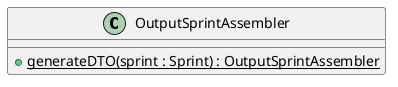 @startuml
'https://plantuml.com/class-diagram

class OutputSprintAssembler {

    + generateDTO(sprint : Sprint) : OutputSprintAssembler {static}

}

@enduml